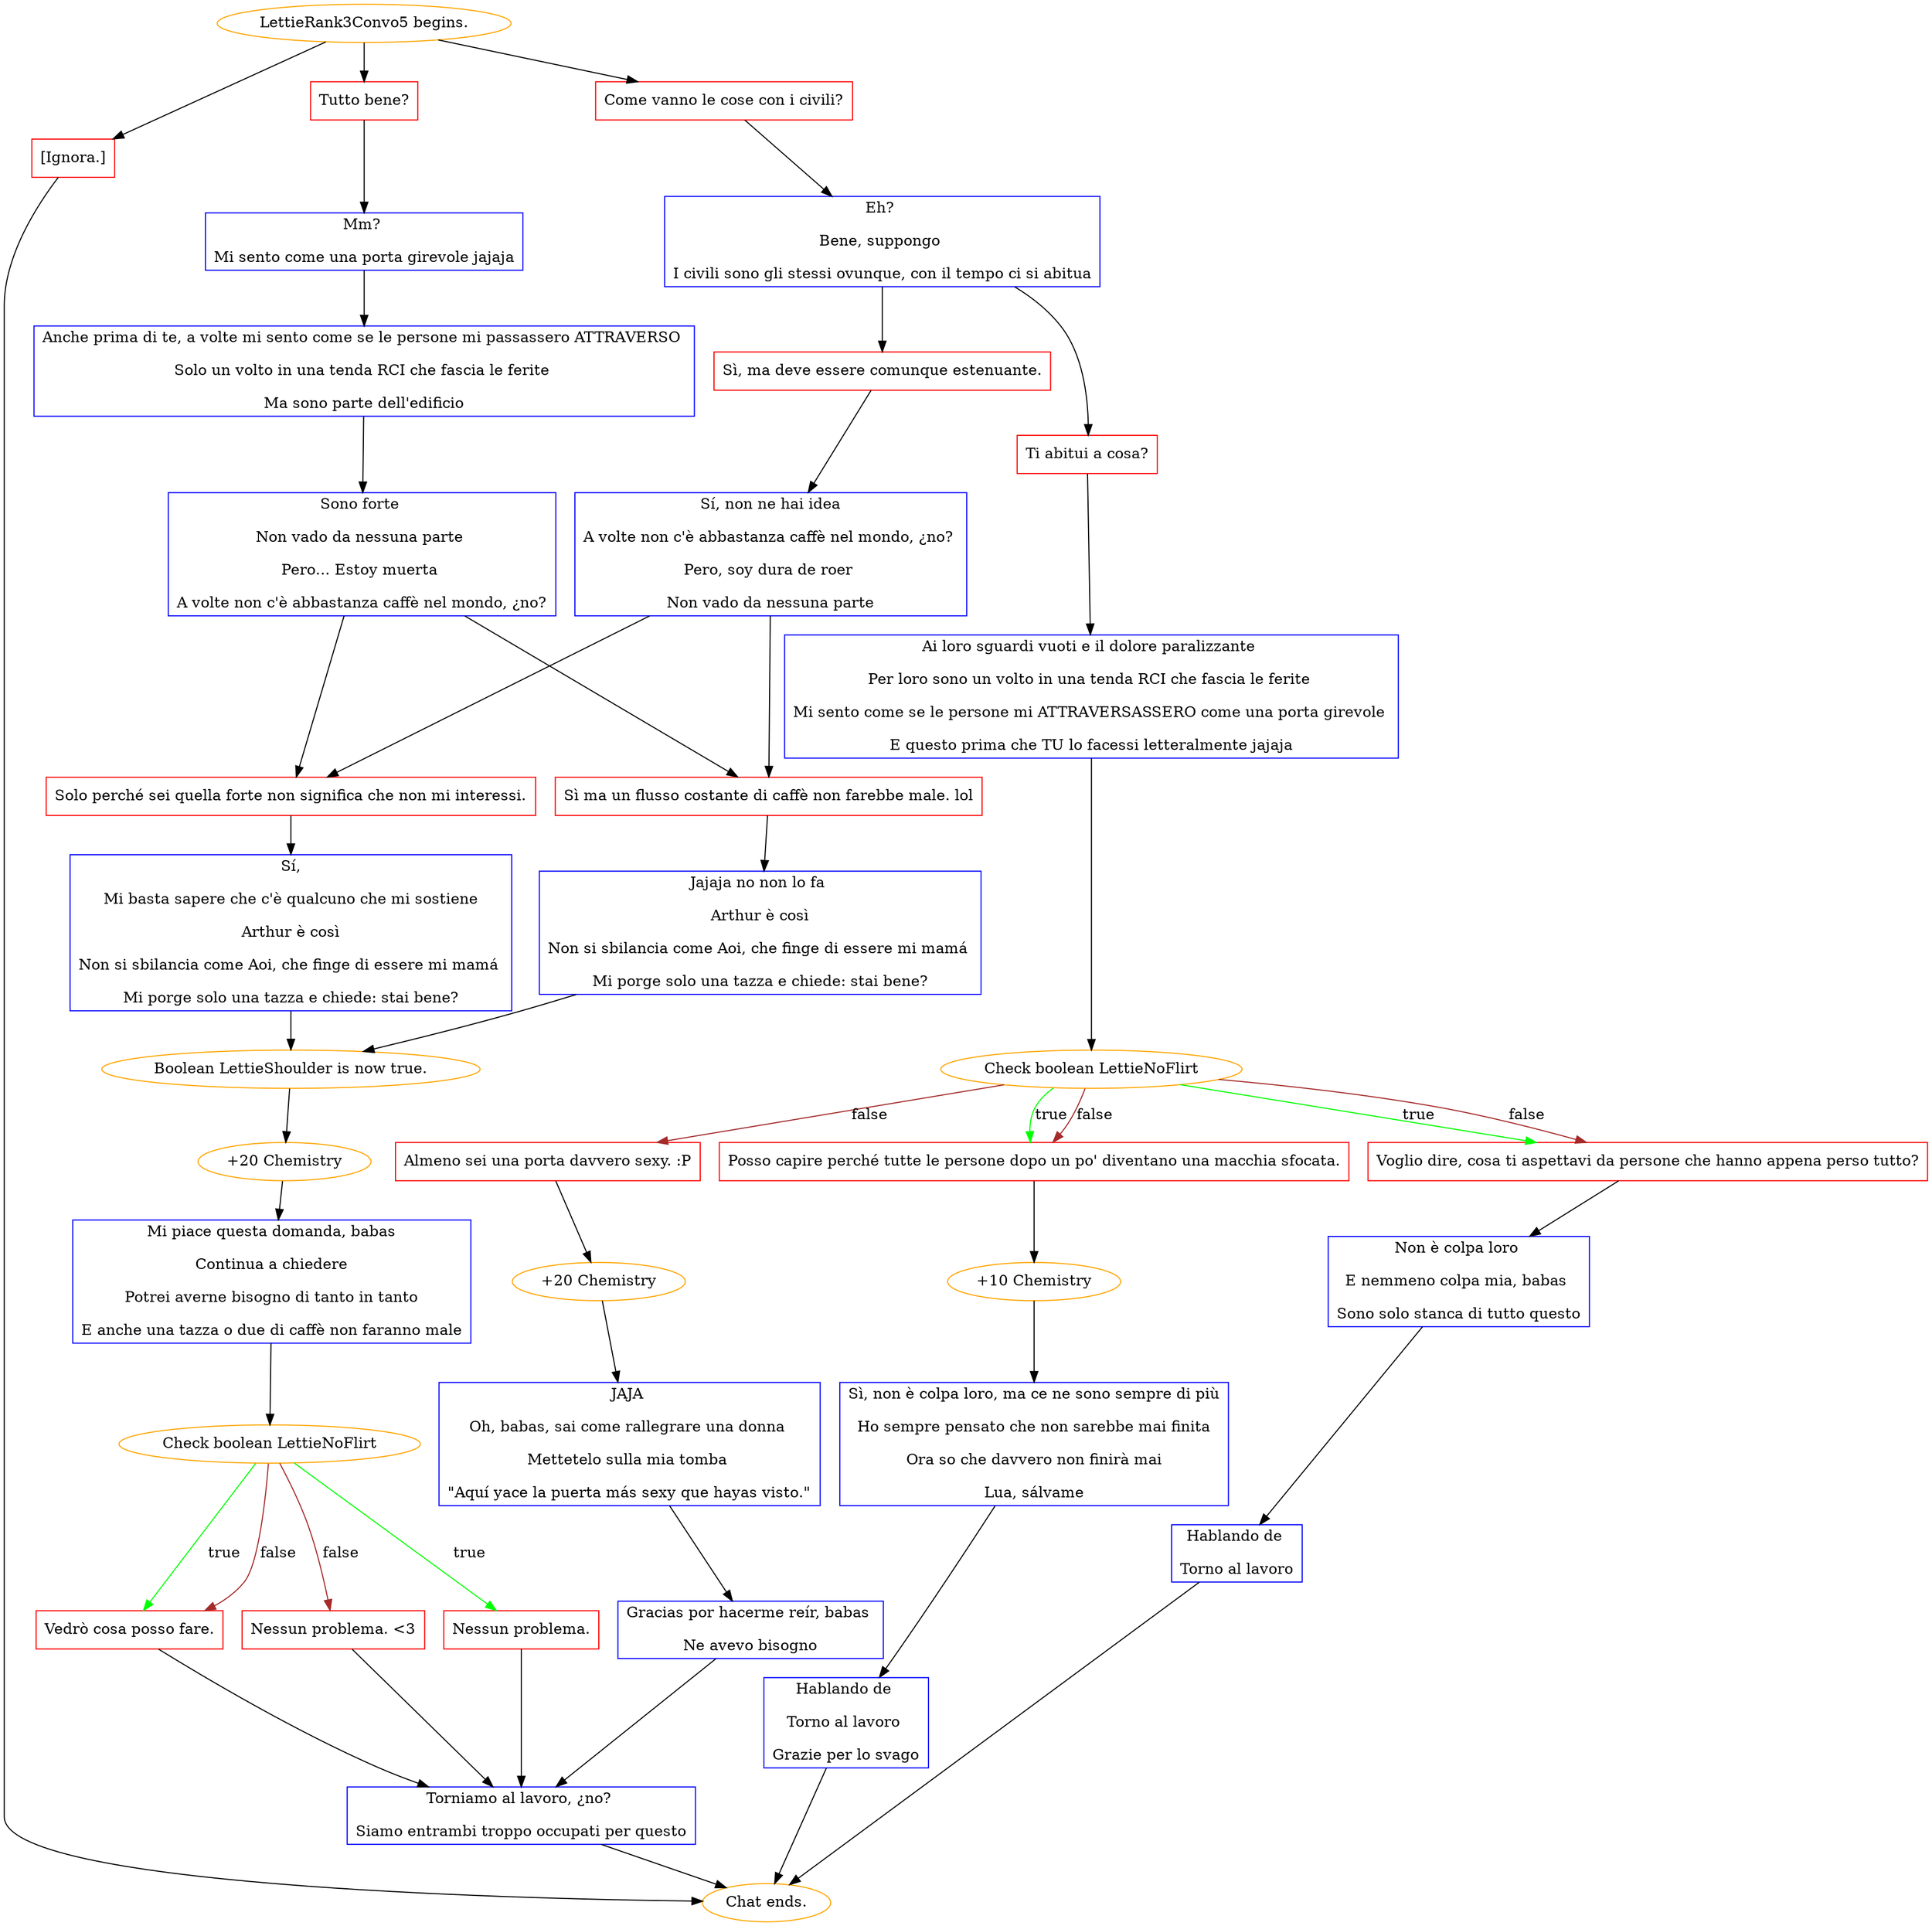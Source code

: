 digraph {
	"LettieRank3Convo5 begins." [color=orange];
		"LettieRank3Convo5 begins." -> j3935928000;
		"LettieRank3Convo5 begins." -> j2228388219;
		"LettieRank3Convo5 begins." -> j4060732423;
	j3935928000 [label="Tutto bene?",shape=box,color=red];
		j3935928000 -> j4270941821;
	j2228388219 [label="Come vanno le cose con i civili?",shape=box,color=red];
		j2228388219 -> j2550319584;
	j4060732423 [label="[Ignora.]",shape=box,color=red];
		j4060732423 -> "Chat ends.";
	j4270941821 [label="Mm? 
Mi sento come una porta girevole jajaja",shape=box,color=blue];
		j4270941821 -> j75163063;
	j2550319584 [label="Eh? 
Bene, suppongo 
I civili sono gli stessi ovunque, con il tempo ci si abitua",shape=box,color=blue];
		j2550319584 -> j3196423298;
		j2550319584 -> j417720619;
	"Chat ends." [color=orange];
	j75163063 [label="Anche prima di te, a volte mi sento come se le persone mi passassero ATTRAVERSO 
Solo un volto in una tenda RCI che fascia le ferite 
Ma sono parte dell'edificio",shape=box,color=blue];
		j75163063 -> j572745363;
	j3196423298 [label="Sì, ma deve essere comunque estenuante.",shape=box,color=red];
		j3196423298 -> j206635376;
	j417720619 [label="Ti abitui a cosa?",shape=box,color=red];
		j417720619 -> j1951580653;
	j572745363 [label="Sono forte 
Non vado da nessuna parte 
Pero... Estoy muerta 
A volte non c'è abbastanza caffè nel mondo, ¿no?",shape=box,color=blue];
		j572745363 -> j548758875;
		j572745363 -> j3733756913;
	j206635376 [label="Sí, non ne hai idea
A volte non c'è abbastanza caffè nel mondo, ¿no? 
Pero, soy dura de roer 
Non vado da nessuna parte",shape=box,color=blue];
		j206635376 -> j548758875;
		j206635376 -> j3733756913;
	j1951580653 [label="Ai loro sguardi vuoti e il dolore paralizzante 
Per loro sono un volto in una tenda RCI che fascia le ferite 
Mi sento come se le persone mi ATTRAVERSASSERO come una porta girevole 
E questo prima che TU lo facessi letteralmente jajaja",shape=box,color=blue];
		j1951580653 -> j3050599071;
	j548758875 [label="Solo perché sei quella forte non significa che non mi interessi.",shape=box,color=red];
		j548758875 -> j2891979617;
	j3733756913 [label="Sì ma un flusso costante di caffè non farebbe male. lol",shape=box,color=red];
		j3733756913 -> j2752272178;
	j3050599071 [label="Check boolean LettieNoFlirt",color=orange];
		j3050599071 -> j1471167492 [label=true,color=green];
		j3050599071 -> j1016981332 [label=true,color=green];
		j3050599071 -> j1471167492 [label=false,color=brown];
		j3050599071 -> j1016981332 [label=false,color=brown];
		j3050599071 -> j1253231294 [label=false,color=brown];
	j2891979617 [label="Sí,
Mi basta sapere che c'è qualcuno che mi sostiene
Arthur è così
Non si sbilancia come Aoi, che finge di essere mi mamá 
Mi porge solo una tazza e chiede: stai bene?",shape=box,color=blue];
		j2891979617 -> j1585228254;
	j2752272178 [label="Jajaja no non lo fa 
Arthur è così
Non si sbilancia come Aoi, che finge di essere mi mamá 
Mi porge solo una tazza e chiede: stai bene?",shape=box,color=blue];
		j2752272178 -> j1585228254;
	j1471167492 [label="Voglio dire, cosa ti aspettavi da persone che hanno appena perso tutto?",shape=box,color=red];
		j1471167492 -> j348401435;
	j1016981332 [label="Posso capire perché tutte le persone dopo un po' diventano una macchia sfocata.",shape=box,color=red];
		j1016981332 -> j1895550433;
	j1253231294 [label="Almeno sei una porta davvero sexy. :P",shape=box,color=red];
		j1253231294 -> j143572852;
	j1585228254 [label="Boolean LettieShoulder is now true.",color=orange];
		j1585228254 -> j1497142510;
	j348401435 [label="Non è colpa loro 
E nemmeno colpa mia, babas 
Sono solo stanca di tutto questo",shape=box,color=blue];
		j348401435 -> j3739380065;
	j1895550433 [label="+10 Chemistry",color=orange];
		j1895550433 -> j515810728;
	j143572852 [label="+20 Chemistry",color=orange];
		j143572852 -> j2014154166;
	j1497142510 [label="+20 Chemistry",color=orange];
		j1497142510 -> j708960639;
	j3739380065 [label="Hablando de 
Torno al lavoro",shape=box,color=blue];
		j3739380065 -> "Chat ends.";
	j515810728 [label="Sì, non è colpa loro, ma ce ne sono sempre di più
Ho sempre pensato che non sarebbe mai finita
Ora so che davvero non finirà mai
Lua, sálvame",shape=box,color=blue];
		j515810728 -> j1664450011;
	j2014154166 [label="JAJA 
Oh, babas, sai come rallegrare una donna 
Mettetelo sulla mia tomba 
\"Aquí yace la puerta más sexy que hayas visto.\"",shape=box,color=blue];
		j2014154166 -> j223897941;
	j708960639 [label="Mi piace questa domanda, babas
Continua a chiedere
Potrei averne bisogno di tanto in tanto
E anche una tazza o due di caffè non faranno male",shape=box,color=blue];
		j708960639 -> j3637400474;
	j1664450011 [label="Hablando de 
Torno al lavoro 
Grazie per lo svago",shape=box,color=blue];
		j1664450011 -> "Chat ends.";
	j223897941 [label="Gracias por hacerme reír, babas 
Ne avevo bisogno",shape=box,color=blue];
		j223897941 -> j146209272;
	j3637400474 [label="Check boolean LettieNoFlirt",color=orange];
		j3637400474 -> j2791879740 [label=true,color=green];
		j3637400474 -> j140376899 [label=true,color=green];
		j3637400474 -> j2474264989 [label=false,color=brown];
		j3637400474 -> j140376899 [label=false,color=brown];
	j146209272 [label="Torniamo al lavoro, ¿no? 
Siamo entrambi troppo occupati per questo",shape=box,color=blue];
		j146209272 -> "Chat ends.";
	j2791879740 [label="Nessun problema.",shape=box,color=red];
		j2791879740 -> j146209272;
	j140376899 [label="Vedrò cosa posso fare.",shape=box,color=red];
		j140376899 -> j146209272;
	j2474264989 [label="Nessun problema. <3",shape=box,color=red];
		j2474264989 -> j146209272;
}